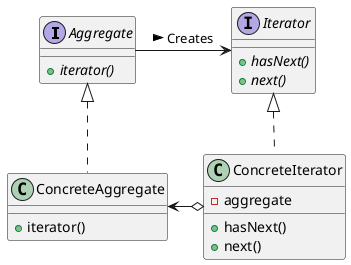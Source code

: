 @startuml

interface Aggregate {
    +{abstract} iterator()
}
class ConcreteAggregate {
    +iterator()
}
interface Iterator {
    +{abstract} hasNext()
    +{abstract} next()
}
class ConcreteIterator {
    -aggregate
    +hasNext()
    +next()
}

Aggregate <|..ConcreteAggregate
Iterator <|..ConcreteIterator
Aggregate -> Iterator : Creates >
ConcreteAggregate <-o ConcreteIterator

@enduml